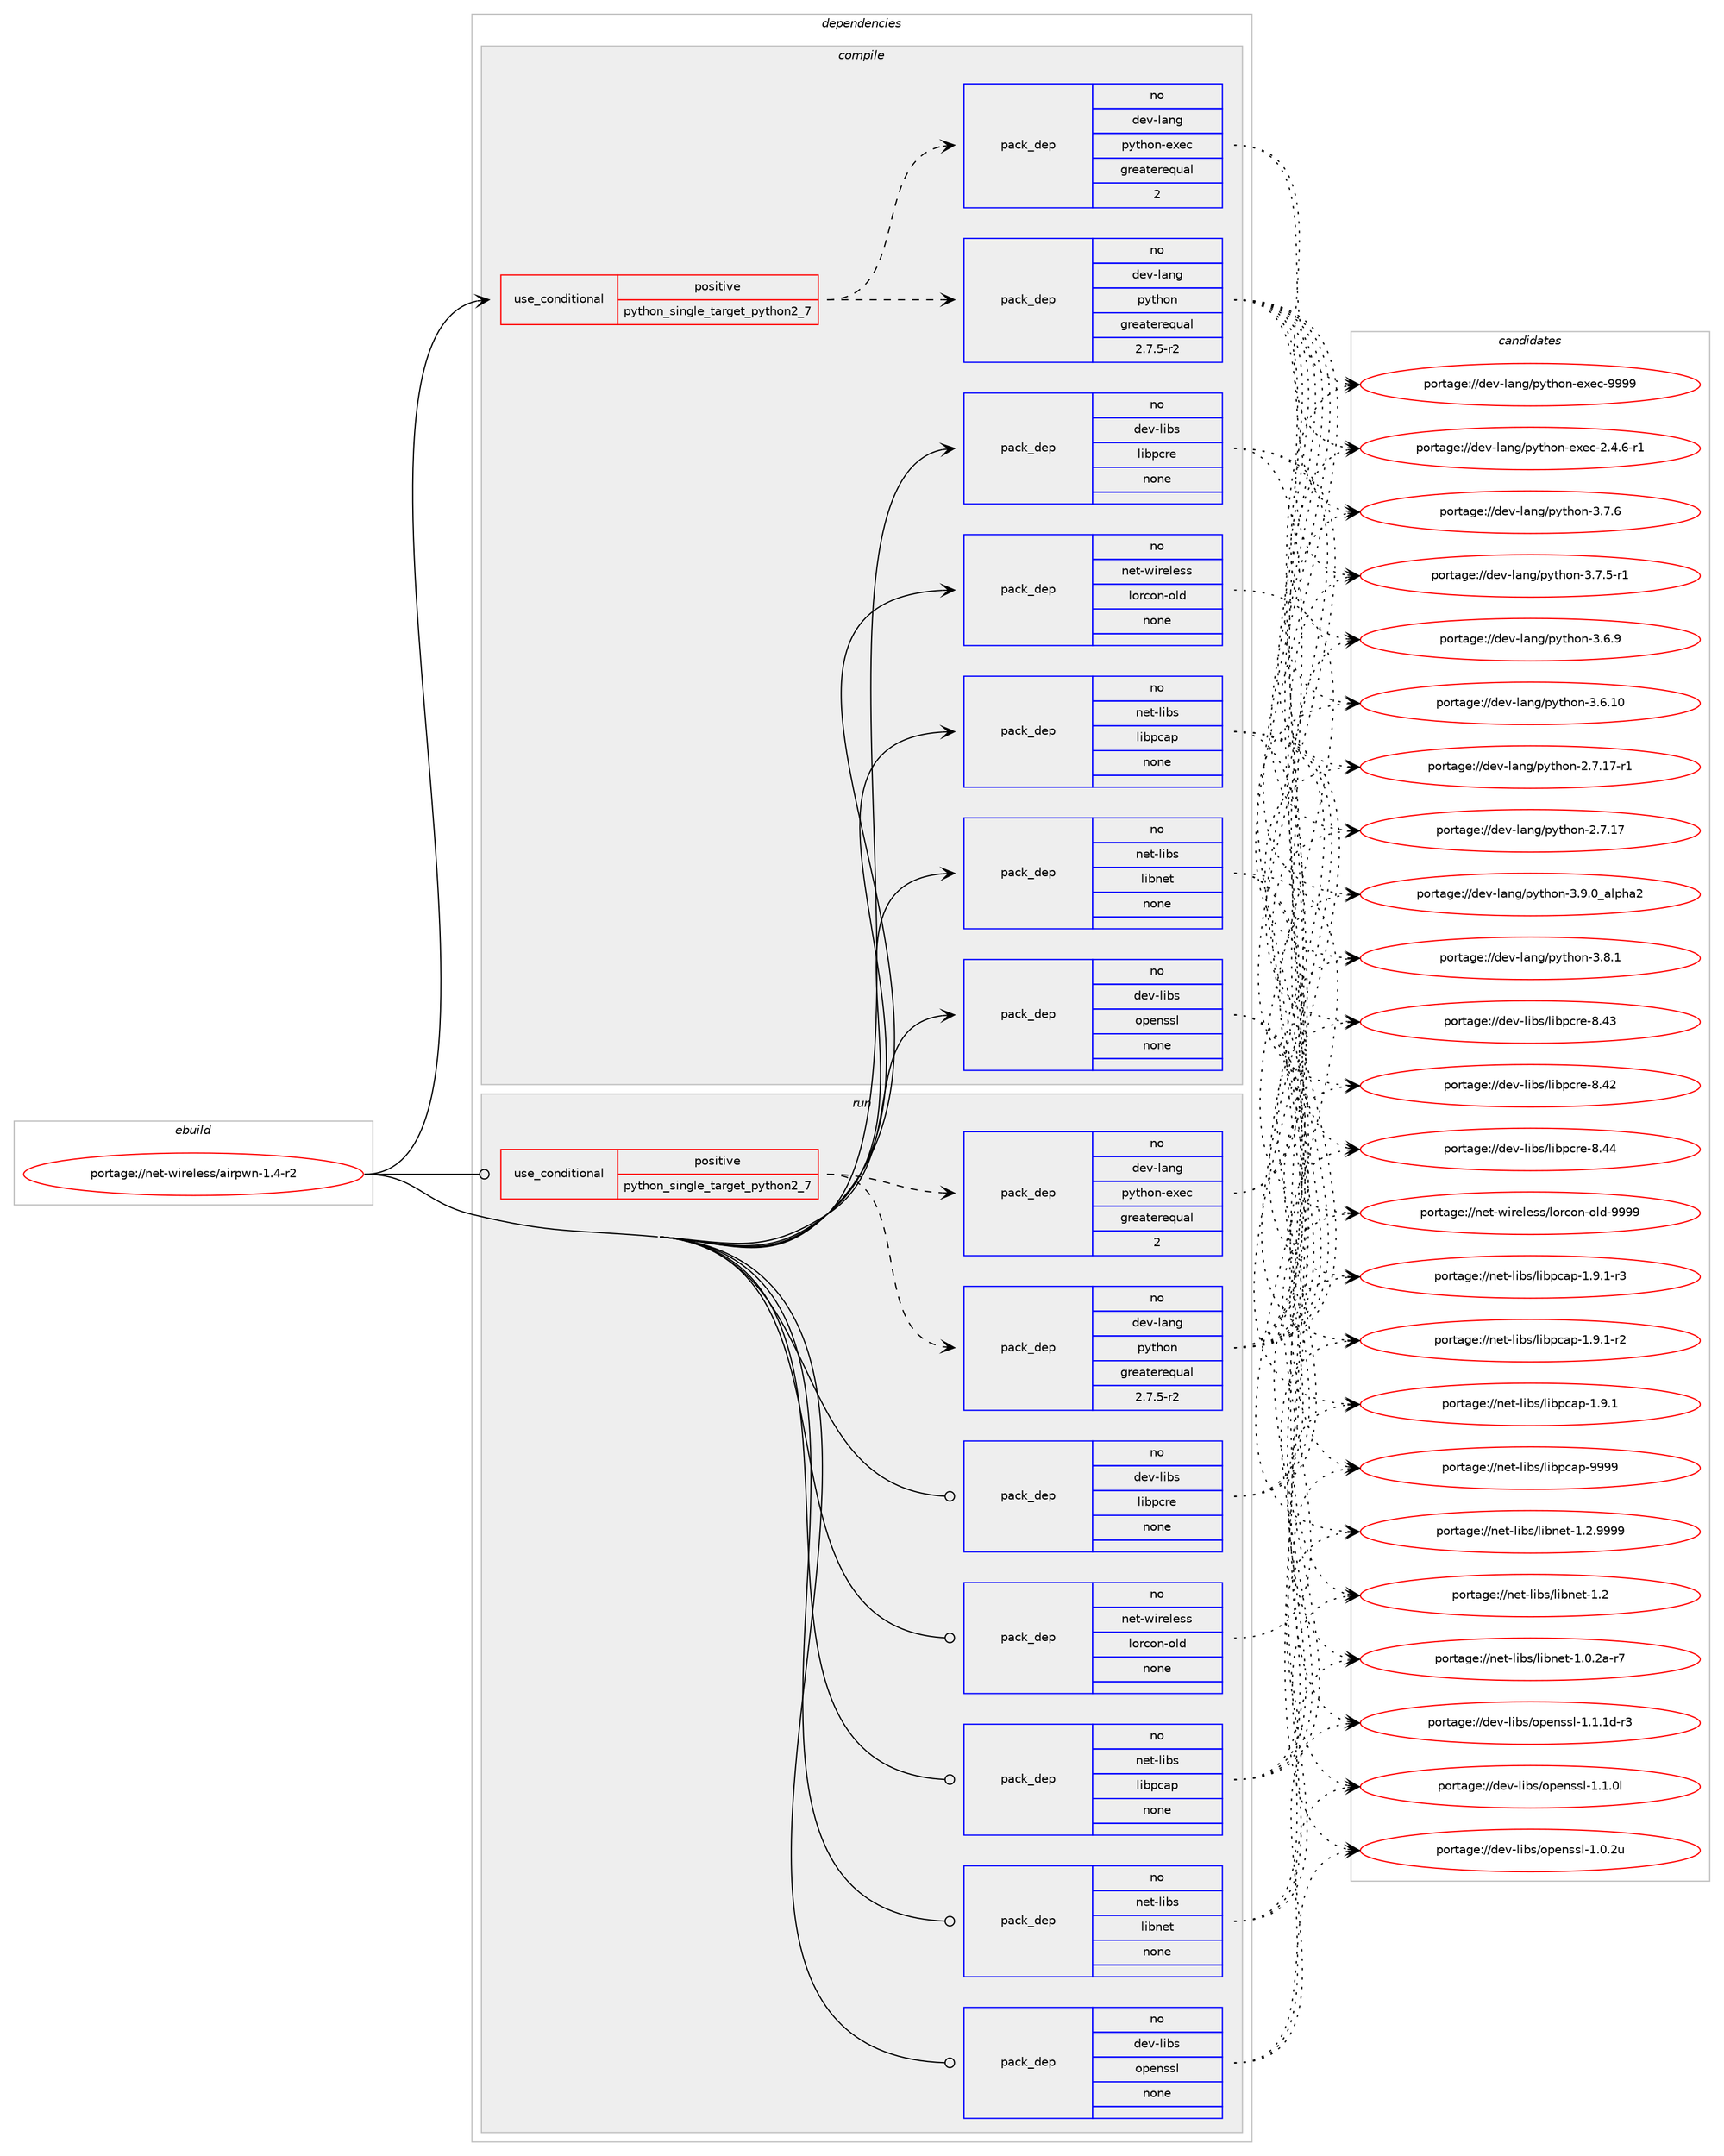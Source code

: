 digraph prolog {

# *************
# Graph options
# *************

newrank=true;
concentrate=true;
compound=true;
graph [rankdir=LR,fontname=Helvetica,fontsize=10,ranksep=1.5];#, ranksep=2.5, nodesep=0.2];
edge  [arrowhead=vee];
node  [fontname=Helvetica,fontsize=10];

# **********
# The ebuild
# **********

subgraph cluster_leftcol {
color=gray;
rank=same;
label=<<i>ebuild</i>>;
id [label="portage://net-wireless/airpwn-1.4-r2", color=red, width=4, href="../net-wireless/airpwn-1.4-r2.svg"];
}

# ****************
# The dependencies
# ****************

subgraph cluster_midcol {
color=gray;
label=<<i>dependencies</i>>;
subgraph cluster_compile {
fillcolor="#eeeeee";
style=filled;
label=<<i>compile</i>>;
subgraph cond21392 {
dependency108580 [label=<<TABLE BORDER="0" CELLBORDER="1" CELLSPACING="0" CELLPADDING="4"><TR><TD ROWSPAN="3" CELLPADDING="10">use_conditional</TD></TR><TR><TD>positive</TD></TR><TR><TD>python_single_target_python2_7</TD></TR></TABLE>>, shape=none, color=red];
subgraph pack85352 {
dependency108581 [label=<<TABLE BORDER="0" CELLBORDER="1" CELLSPACING="0" CELLPADDING="4" WIDTH="220"><TR><TD ROWSPAN="6" CELLPADDING="30">pack_dep</TD></TR><TR><TD WIDTH="110">no</TD></TR><TR><TD>dev-lang</TD></TR><TR><TD>python</TD></TR><TR><TD>greaterequal</TD></TR><TR><TD>2.7.5-r2</TD></TR></TABLE>>, shape=none, color=blue];
}
dependency108580:e -> dependency108581:w [weight=20,style="dashed",arrowhead="vee"];
subgraph pack85353 {
dependency108582 [label=<<TABLE BORDER="0" CELLBORDER="1" CELLSPACING="0" CELLPADDING="4" WIDTH="220"><TR><TD ROWSPAN="6" CELLPADDING="30">pack_dep</TD></TR><TR><TD WIDTH="110">no</TD></TR><TR><TD>dev-lang</TD></TR><TR><TD>python-exec</TD></TR><TR><TD>greaterequal</TD></TR><TR><TD>2</TD></TR></TABLE>>, shape=none, color=blue];
}
dependency108580:e -> dependency108582:w [weight=20,style="dashed",arrowhead="vee"];
}
id:e -> dependency108580:w [weight=20,style="solid",arrowhead="vee"];
subgraph pack85354 {
dependency108583 [label=<<TABLE BORDER="0" CELLBORDER="1" CELLSPACING="0" CELLPADDING="4" WIDTH="220"><TR><TD ROWSPAN="6" CELLPADDING="30">pack_dep</TD></TR><TR><TD WIDTH="110">no</TD></TR><TR><TD>dev-libs</TD></TR><TR><TD>libpcre</TD></TR><TR><TD>none</TD></TR><TR><TD></TD></TR></TABLE>>, shape=none, color=blue];
}
id:e -> dependency108583:w [weight=20,style="solid",arrowhead="vee"];
subgraph pack85355 {
dependency108584 [label=<<TABLE BORDER="0" CELLBORDER="1" CELLSPACING="0" CELLPADDING="4" WIDTH="220"><TR><TD ROWSPAN="6" CELLPADDING="30">pack_dep</TD></TR><TR><TD WIDTH="110">no</TD></TR><TR><TD>dev-libs</TD></TR><TR><TD>openssl</TD></TR><TR><TD>none</TD></TR><TR><TD></TD></TR></TABLE>>, shape=none, color=blue];
}
id:e -> dependency108584:w [weight=20,style="solid",arrowhead="vee"];
subgraph pack85356 {
dependency108585 [label=<<TABLE BORDER="0" CELLBORDER="1" CELLSPACING="0" CELLPADDING="4" WIDTH="220"><TR><TD ROWSPAN="6" CELLPADDING="30">pack_dep</TD></TR><TR><TD WIDTH="110">no</TD></TR><TR><TD>net-libs</TD></TR><TR><TD>libnet</TD></TR><TR><TD>none</TD></TR><TR><TD></TD></TR></TABLE>>, shape=none, color=blue];
}
id:e -> dependency108585:w [weight=20,style="solid",arrowhead="vee"];
subgraph pack85357 {
dependency108586 [label=<<TABLE BORDER="0" CELLBORDER="1" CELLSPACING="0" CELLPADDING="4" WIDTH="220"><TR><TD ROWSPAN="6" CELLPADDING="30">pack_dep</TD></TR><TR><TD WIDTH="110">no</TD></TR><TR><TD>net-libs</TD></TR><TR><TD>libpcap</TD></TR><TR><TD>none</TD></TR><TR><TD></TD></TR></TABLE>>, shape=none, color=blue];
}
id:e -> dependency108586:w [weight=20,style="solid",arrowhead="vee"];
subgraph pack85358 {
dependency108587 [label=<<TABLE BORDER="0" CELLBORDER="1" CELLSPACING="0" CELLPADDING="4" WIDTH="220"><TR><TD ROWSPAN="6" CELLPADDING="30">pack_dep</TD></TR><TR><TD WIDTH="110">no</TD></TR><TR><TD>net-wireless</TD></TR><TR><TD>lorcon-old</TD></TR><TR><TD>none</TD></TR><TR><TD></TD></TR></TABLE>>, shape=none, color=blue];
}
id:e -> dependency108587:w [weight=20,style="solid",arrowhead="vee"];
}
subgraph cluster_compileandrun {
fillcolor="#eeeeee";
style=filled;
label=<<i>compile and run</i>>;
}
subgraph cluster_run {
fillcolor="#eeeeee";
style=filled;
label=<<i>run</i>>;
subgraph cond21393 {
dependency108588 [label=<<TABLE BORDER="0" CELLBORDER="1" CELLSPACING="0" CELLPADDING="4"><TR><TD ROWSPAN="3" CELLPADDING="10">use_conditional</TD></TR><TR><TD>positive</TD></TR><TR><TD>python_single_target_python2_7</TD></TR></TABLE>>, shape=none, color=red];
subgraph pack85359 {
dependency108589 [label=<<TABLE BORDER="0" CELLBORDER="1" CELLSPACING="0" CELLPADDING="4" WIDTH="220"><TR><TD ROWSPAN="6" CELLPADDING="30">pack_dep</TD></TR><TR><TD WIDTH="110">no</TD></TR><TR><TD>dev-lang</TD></TR><TR><TD>python</TD></TR><TR><TD>greaterequal</TD></TR><TR><TD>2.7.5-r2</TD></TR></TABLE>>, shape=none, color=blue];
}
dependency108588:e -> dependency108589:w [weight=20,style="dashed",arrowhead="vee"];
subgraph pack85360 {
dependency108590 [label=<<TABLE BORDER="0" CELLBORDER="1" CELLSPACING="0" CELLPADDING="4" WIDTH="220"><TR><TD ROWSPAN="6" CELLPADDING="30">pack_dep</TD></TR><TR><TD WIDTH="110">no</TD></TR><TR><TD>dev-lang</TD></TR><TR><TD>python-exec</TD></TR><TR><TD>greaterequal</TD></TR><TR><TD>2</TD></TR></TABLE>>, shape=none, color=blue];
}
dependency108588:e -> dependency108590:w [weight=20,style="dashed",arrowhead="vee"];
}
id:e -> dependency108588:w [weight=20,style="solid",arrowhead="odot"];
subgraph pack85361 {
dependency108591 [label=<<TABLE BORDER="0" CELLBORDER="1" CELLSPACING="0" CELLPADDING="4" WIDTH="220"><TR><TD ROWSPAN="6" CELLPADDING="30">pack_dep</TD></TR><TR><TD WIDTH="110">no</TD></TR><TR><TD>dev-libs</TD></TR><TR><TD>libpcre</TD></TR><TR><TD>none</TD></TR><TR><TD></TD></TR></TABLE>>, shape=none, color=blue];
}
id:e -> dependency108591:w [weight=20,style="solid",arrowhead="odot"];
subgraph pack85362 {
dependency108592 [label=<<TABLE BORDER="0" CELLBORDER="1" CELLSPACING="0" CELLPADDING="4" WIDTH="220"><TR><TD ROWSPAN="6" CELLPADDING="30">pack_dep</TD></TR><TR><TD WIDTH="110">no</TD></TR><TR><TD>dev-libs</TD></TR><TR><TD>openssl</TD></TR><TR><TD>none</TD></TR><TR><TD></TD></TR></TABLE>>, shape=none, color=blue];
}
id:e -> dependency108592:w [weight=20,style="solid",arrowhead="odot"];
subgraph pack85363 {
dependency108593 [label=<<TABLE BORDER="0" CELLBORDER="1" CELLSPACING="0" CELLPADDING="4" WIDTH="220"><TR><TD ROWSPAN="6" CELLPADDING="30">pack_dep</TD></TR><TR><TD WIDTH="110">no</TD></TR><TR><TD>net-libs</TD></TR><TR><TD>libnet</TD></TR><TR><TD>none</TD></TR><TR><TD></TD></TR></TABLE>>, shape=none, color=blue];
}
id:e -> dependency108593:w [weight=20,style="solid",arrowhead="odot"];
subgraph pack85364 {
dependency108594 [label=<<TABLE BORDER="0" CELLBORDER="1" CELLSPACING="0" CELLPADDING="4" WIDTH="220"><TR><TD ROWSPAN="6" CELLPADDING="30">pack_dep</TD></TR><TR><TD WIDTH="110">no</TD></TR><TR><TD>net-libs</TD></TR><TR><TD>libpcap</TD></TR><TR><TD>none</TD></TR><TR><TD></TD></TR></TABLE>>, shape=none, color=blue];
}
id:e -> dependency108594:w [weight=20,style="solid",arrowhead="odot"];
subgraph pack85365 {
dependency108595 [label=<<TABLE BORDER="0" CELLBORDER="1" CELLSPACING="0" CELLPADDING="4" WIDTH="220"><TR><TD ROWSPAN="6" CELLPADDING="30">pack_dep</TD></TR><TR><TD WIDTH="110">no</TD></TR><TR><TD>net-wireless</TD></TR><TR><TD>lorcon-old</TD></TR><TR><TD>none</TD></TR><TR><TD></TD></TR></TABLE>>, shape=none, color=blue];
}
id:e -> dependency108595:w [weight=20,style="solid",arrowhead="odot"];
}
}

# **************
# The candidates
# **************

subgraph cluster_choices {
rank=same;
color=gray;
label=<<i>candidates</i>>;

subgraph choice85352 {
color=black;
nodesep=1;
choice10010111845108971101034711212111610411111045514657464895971081121049750 [label="portage://dev-lang/python-3.9.0_alpha2", color=red, width=4,href="../dev-lang/python-3.9.0_alpha2.svg"];
choice100101118451089711010347112121116104111110455146564649 [label="portage://dev-lang/python-3.8.1", color=red, width=4,href="../dev-lang/python-3.8.1.svg"];
choice100101118451089711010347112121116104111110455146554654 [label="portage://dev-lang/python-3.7.6", color=red, width=4,href="../dev-lang/python-3.7.6.svg"];
choice1001011184510897110103471121211161041111104551465546534511449 [label="portage://dev-lang/python-3.7.5-r1", color=red, width=4,href="../dev-lang/python-3.7.5-r1.svg"];
choice100101118451089711010347112121116104111110455146544657 [label="portage://dev-lang/python-3.6.9", color=red, width=4,href="../dev-lang/python-3.6.9.svg"];
choice10010111845108971101034711212111610411111045514654464948 [label="portage://dev-lang/python-3.6.10", color=red, width=4,href="../dev-lang/python-3.6.10.svg"];
choice100101118451089711010347112121116104111110455046554649554511449 [label="portage://dev-lang/python-2.7.17-r1", color=red, width=4,href="../dev-lang/python-2.7.17-r1.svg"];
choice10010111845108971101034711212111610411111045504655464955 [label="portage://dev-lang/python-2.7.17", color=red, width=4,href="../dev-lang/python-2.7.17.svg"];
dependency108581:e -> choice10010111845108971101034711212111610411111045514657464895971081121049750:w [style=dotted,weight="100"];
dependency108581:e -> choice100101118451089711010347112121116104111110455146564649:w [style=dotted,weight="100"];
dependency108581:e -> choice100101118451089711010347112121116104111110455146554654:w [style=dotted,weight="100"];
dependency108581:e -> choice1001011184510897110103471121211161041111104551465546534511449:w [style=dotted,weight="100"];
dependency108581:e -> choice100101118451089711010347112121116104111110455146544657:w [style=dotted,weight="100"];
dependency108581:e -> choice10010111845108971101034711212111610411111045514654464948:w [style=dotted,weight="100"];
dependency108581:e -> choice100101118451089711010347112121116104111110455046554649554511449:w [style=dotted,weight="100"];
dependency108581:e -> choice10010111845108971101034711212111610411111045504655464955:w [style=dotted,weight="100"];
}
subgraph choice85353 {
color=black;
nodesep=1;
choice10010111845108971101034711212111610411111045101120101994557575757 [label="portage://dev-lang/python-exec-9999", color=red, width=4,href="../dev-lang/python-exec-9999.svg"];
choice10010111845108971101034711212111610411111045101120101994550465246544511449 [label="portage://dev-lang/python-exec-2.4.6-r1", color=red, width=4,href="../dev-lang/python-exec-2.4.6-r1.svg"];
dependency108582:e -> choice10010111845108971101034711212111610411111045101120101994557575757:w [style=dotted,weight="100"];
dependency108582:e -> choice10010111845108971101034711212111610411111045101120101994550465246544511449:w [style=dotted,weight="100"];
}
subgraph choice85354 {
color=black;
nodesep=1;
choice10010111845108105981154710810598112991141014556465252 [label="portage://dev-libs/libpcre-8.44", color=red, width=4,href="../dev-libs/libpcre-8.44.svg"];
choice10010111845108105981154710810598112991141014556465251 [label="portage://dev-libs/libpcre-8.43", color=red, width=4,href="../dev-libs/libpcre-8.43.svg"];
choice10010111845108105981154710810598112991141014556465250 [label="portage://dev-libs/libpcre-8.42", color=red, width=4,href="../dev-libs/libpcre-8.42.svg"];
dependency108583:e -> choice10010111845108105981154710810598112991141014556465252:w [style=dotted,weight="100"];
dependency108583:e -> choice10010111845108105981154710810598112991141014556465251:w [style=dotted,weight="100"];
dependency108583:e -> choice10010111845108105981154710810598112991141014556465250:w [style=dotted,weight="100"];
}
subgraph choice85355 {
color=black;
nodesep=1;
choice1001011184510810598115471111121011101151151084549464946491004511451 [label="portage://dev-libs/openssl-1.1.1d-r3", color=red, width=4,href="../dev-libs/openssl-1.1.1d-r3.svg"];
choice100101118451081059811547111112101110115115108454946494648108 [label="portage://dev-libs/openssl-1.1.0l", color=red, width=4,href="../dev-libs/openssl-1.1.0l.svg"];
choice100101118451081059811547111112101110115115108454946484650117 [label="portage://dev-libs/openssl-1.0.2u", color=red, width=4,href="../dev-libs/openssl-1.0.2u.svg"];
dependency108584:e -> choice1001011184510810598115471111121011101151151084549464946491004511451:w [style=dotted,weight="100"];
dependency108584:e -> choice100101118451081059811547111112101110115115108454946494648108:w [style=dotted,weight="100"];
dependency108584:e -> choice100101118451081059811547111112101110115115108454946484650117:w [style=dotted,weight="100"];
}
subgraph choice85356 {
color=black;
nodesep=1;
choice11010111645108105981154710810598110101116454946504657575757 [label="portage://net-libs/libnet-1.2.9999", color=red, width=4,href="../net-libs/libnet-1.2.9999.svg"];
choice1101011164510810598115471081059811010111645494650 [label="portage://net-libs/libnet-1.2", color=red, width=4,href="../net-libs/libnet-1.2.svg"];
choice11010111645108105981154710810598110101116454946484650974511455 [label="portage://net-libs/libnet-1.0.2a-r7", color=red, width=4,href="../net-libs/libnet-1.0.2a-r7.svg"];
dependency108585:e -> choice11010111645108105981154710810598110101116454946504657575757:w [style=dotted,weight="100"];
dependency108585:e -> choice1101011164510810598115471081059811010111645494650:w [style=dotted,weight="100"];
dependency108585:e -> choice11010111645108105981154710810598110101116454946484650974511455:w [style=dotted,weight="100"];
}
subgraph choice85357 {
color=black;
nodesep=1;
choice1101011164510810598115471081059811299971124557575757 [label="portage://net-libs/libpcap-9999", color=red, width=4,href="../net-libs/libpcap-9999.svg"];
choice1101011164510810598115471081059811299971124549465746494511451 [label="portage://net-libs/libpcap-1.9.1-r3", color=red, width=4,href="../net-libs/libpcap-1.9.1-r3.svg"];
choice1101011164510810598115471081059811299971124549465746494511450 [label="portage://net-libs/libpcap-1.9.1-r2", color=red, width=4,href="../net-libs/libpcap-1.9.1-r2.svg"];
choice110101116451081059811547108105981129997112454946574649 [label="portage://net-libs/libpcap-1.9.1", color=red, width=4,href="../net-libs/libpcap-1.9.1.svg"];
dependency108586:e -> choice1101011164510810598115471081059811299971124557575757:w [style=dotted,weight="100"];
dependency108586:e -> choice1101011164510810598115471081059811299971124549465746494511451:w [style=dotted,weight="100"];
dependency108586:e -> choice1101011164510810598115471081059811299971124549465746494511450:w [style=dotted,weight="100"];
dependency108586:e -> choice110101116451081059811547108105981129997112454946574649:w [style=dotted,weight="100"];
}
subgraph choice85358 {
color=black;
nodesep=1;
choice110101116451191051141011081011151154710811111499111110451111081004557575757 [label="portage://net-wireless/lorcon-old-9999", color=red, width=4,href="../net-wireless/lorcon-old-9999.svg"];
dependency108587:e -> choice110101116451191051141011081011151154710811111499111110451111081004557575757:w [style=dotted,weight="100"];
}
subgraph choice85359 {
color=black;
nodesep=1;
choice10010111845108971101034711212111610411111045514657464895971081121049750 [label="portage://dev-lang/python-3.9.0_alpha2", color=red, width=4,href="../dev-lang/python-3.9.0_alpha2.svg"];
choice100101118451089711010347112121116104111110455146564649 [label="portage://dev-lang/python-3.8.1", color=red, width=4,href="../dev-lang/python-3.8.1.svg"];
choice100101118451089711010347112121116104111110455146554654 [label="portage://dev-lang/python-3.7.6", color=red, width=4,href="../dev-lang/python-3.7.6.svg"];
choice1001011184510897110103471121211161041111104551465546534511449 [label="portage://dev-lang/python-3.7.5-r1", color=red, width=4,href="../dev-lang/python-3.7.5-r1.svg"];
choice100101118451089711010347112121116104111110455146544657 [label="portage://dev-lang/python-3.6.9", color=red, width=4,href="../dev-lang/python-3.6.9.svg"];
choice10010111845108971101034711212111610411111045514654464948 [label="portage://dev-lang/python-3.6.10", color=red, width=4,href="../dev-lang/python-3.6.10.svg"];
choice100101118451089711010347112121116104111110455046554649554511449 [label="portage://dev-lang/python-2.7.17-r1", color=red, width=4,href="../dev-lang/python-2.7.17-r1.svg"];
choice10010111845108971101034711212111610411111045504655464955 [label="portage://dev-lang/python-2.7.17", color=red, width=4,href="../dev-lang/python-2.7.17.svg"];
dependency108589:e -> choice10010111845108971101034711212111610411111045514657464895971081121049750:w [style=dotted,weight="100"];
dependency108589:e -> choice100101118451089711010347112121116104111110455146564649:w [style=dotted,weight="100"];
dependency108589:e -> choice100101118451089711010347112121116104111110455146554654:w [style=dotted,weight="100"];
dependency108589:e -> choice1001011184510897110103471121211161041111104551465546534511449:w [style=dotted,weight="100"];
dependency108589:e -> choice100101118451089711010347112121116104111110455146544657:w [style=dotted,weight="100"];
dependency108589:e -> choice10010111845108971101034711212111610411111045514654464948:w [style=dotted,weight="100"];
dependency108589:e -> choice100101118451089711010347112121116104111110455046554649554511449:w [style=dotted,weight="100"];
dependency108589:e -> choice10010111845108971101034711212111610411111045504655464955:w [style=dotted,weight="100"];
}
subgraph choice85360 {
color=black;
nodesep=1;
choice10010111845108971101034711212111610411111045101120101994557575757 [label="portage://dev-lang/python-exec-9999", color=red, width=4,href="../dev-lang/python-exec-9999.svg"];
choice10010111845108971101034711212111610411111045101120101994550465246544511449 [label="portage://dev-lang/python-exec-2.4.6-r1", color=red, width=4,href="../dev-lang/python-exec-2.4.6-r1.svg"];
dependency108590:e -> choice10010111845108971101034711212111610411111045101120101994557575757:w [style=dotted,weight="100"];
dependency108590:e -> choice10010111845108971101034711212111610411111045101120101994550465246544511449:w [style=dotted,weight="100"];
}
subgraph choice85361 {
color=black;
nodesep=1;
choice10010111845108105981154710810598112991141014556465252 [label="portage://dev-libs/libpcre-8.44", color=red, width=4,href="../dev-libs/libpcre-8.44.svg"];
choice10010111845108105981154710810598112991141014556465251 [label="portage://dev-libs/libpcre-8.43", color=red, width=4,href="../dev-libs/libpcre-8.43.svg"];
choice10010111845108105981154710810598112991141014556465250 [label="portage://dev-libs/libpcre-8.42", color=red, width=4,href="../dev-libs/libpcre-8.42.svg"];
dependency108591:e -> choice10010111845108105981154710810598112991141014556465252:w [style=dotted,weight="100"];
dependency108591:e -> choice10010111845108105981154710810598112991141014556465251:w [style=dotted,weight="100"];
dependency108591:e -> choice10010111845108105981154710810598112991141014556465250:w [style=dotted,weight="100"];
}
subgraph choice85362 {
color=black;
nodesep=1;
choice1001011184510810598115471111121011101151151084549464946491004511451 [label="portage://dev-libs/openssl-1.1.1d-r3", color=red, width=4,href="../dev-libs/openssl-1.1.1d-r3.svg"];
choice100101118451081059811547111112101110115115108454946494648108 [label="portage://dev-libs/openssl-1.1.0l", color=red, width=4,href="../dev-libs/openssl-1.1.0l.svg"];
choice100101118451081059811547111112101110115115108454946484650117 [label="portage://dev-libs/openssl-1.0.2u", color=red, width=4,href="../dev-libs/openssl-1.0.2u.svg"];
dependency108592:e -> choice1001011184510810598115471111121011101151151084549464946491004511451:w [style=dotted,weight="100"];
dependency108592:e -> choice100101118451081059811547111112101110115115108454946494648108:w [style=dotted,weight="100"];
dependency108592:e -> choice100101118451081059811547111112101110115115108454946484650117:w [style=dotted,weight="100"];
}
subgraph choice85363 {
color=black;
nodesep=1;
choice11010111645108105981154710810598110101116454946504657575757 [label="portage://net-libs/libnet-1.2.9999", color=red, width=4,href="../net-libs/libnet-1.2.9999.svg"];
choice1101011164510810598115471081059811010111645494650 [label="portage://net-libs/libnet-1.2", color=red, width=4,href="../net-libs/libnet-1.2.svg"];
choice11010111645108105981154710810598110101116454946484650974511455 [label="portage://net-libs/libnet-1.0.2a-r7", color=red, width=4,href="../net-libs/libnet-1.0.2a-r7.svg"];
dependency108593:e -> choice11010111645108105981154710810598110101116454946504657575757:w [style=dotted,weight="100"];
dependency108593:e -> choice1101011164510810598115471081059811010111645494650:w [style=dotted,weight="100"];
dependency108593:e -> choice11010111645108105981154710810598110101116454946484650974511455:w [style=dotted,weight="100"];
}
subgraph choice85364 {
color=black;
nodesep=1;
choice1101011164510810598115471081059811299971124557575757 [label="portage://net-libs/libpcap-9999", color=red, width=4,href="../net-libs/libpcap-9999.svg"];
choice1101011164510810598115471081059811299971124549465746494511451 [label="portage://net-libs/libpcap-1.9.1-r3", color=red, width=4,href="../net-libs/libpcap-1.9.1-r3.svg"];
choice1101011164510810598115471081059811299971124549465746494511450 [label="portage://net-libs/libpcap-1.9.1-r2", color=red, width=4,href="../net-libs/libpcap-1.9.1-r2.svg"];
choice110101116451081059811547108105981129997112454946574649 [label="portage://net-libs/libpcap-1.9.1", color=red, width=4,href="../net-libs/libpcap-1.9.1.svg"];
dependency108594:e -> choice1101011164510810598115471081059811299971124557575757:w [style=dotted,weight="100"];
dependency108594:e -> choice1101011164510810598115471081059811299971124549465746494511451:w [style=dotted,weight="100"];
dependency108594:e -> choice1101011164510810598115471081059811299971124549465746494511450:w [style=dotted,weight="100"];
dependency108594:e -> choice110101116451081059811547108105981129997112454946574649:w [style=dotted,weight="100"];
}
subgraph choice85365 {
color=black;
nodesep=1;
choice110101116451191051141011081011151154710811111499111110451111081004557575757 [label="portage://net-wireless/lorcon-old-9999", color=red, width=4,href="../net-wireless/lorcon-old-9999.svg"];
dependency108595:e -> choice110101116451191051141011081011151154710811111499111110451111081004557575757:w [style=dotted,weight="100"];
}
}

}
